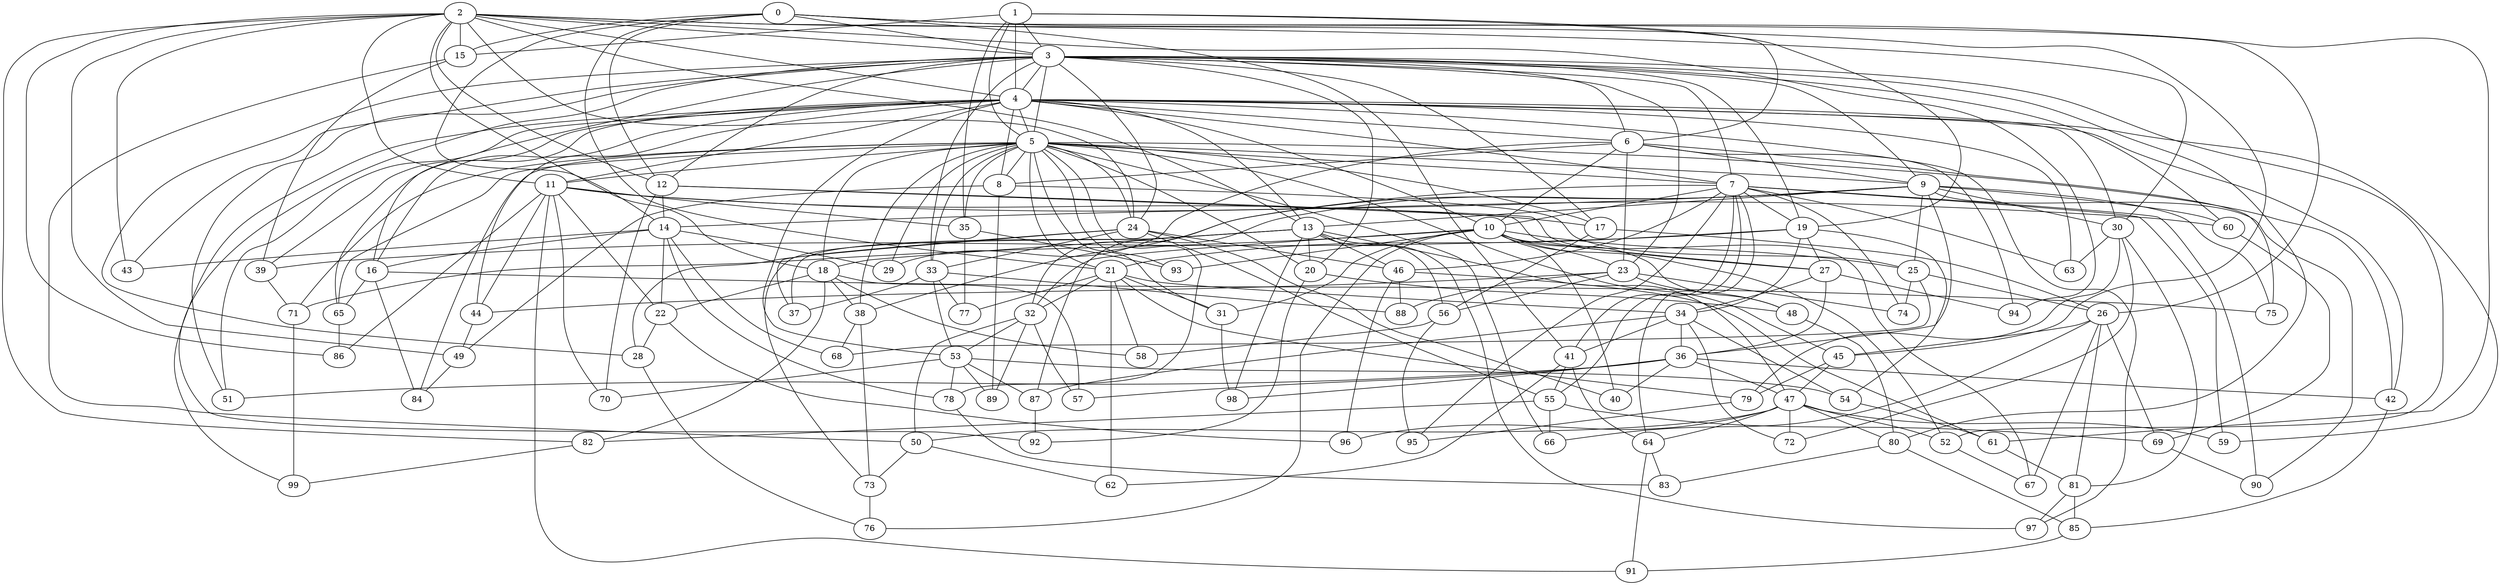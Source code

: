 strict graph "barabasi_albert_graph(100,3)" {
0;
1;
2;
3;
4;
5;
6;
7;
8;
9;
10;
11;
12;
13;
14;
15;
16;
17;
18;
19;
20;
21;
22;
23;
24;
25;
26;
27;
28;
29;
30;
31;
32;
33;
34;
35;
36;
37;
38;
39;
40;
41;
42;
43;
44;
45;
46;
47;
48;
49;
50;
51;
52;
53;
54;
55;
56;
57;
58;
59;
60;
61;
62;
63;
64;
65;
66;
67;
68;
69;
70;
71;
72;
73;
74;
75;
76;
77;
78;
79;
80;
81;
82;
83;
84;
85;
86;
87;
88;
89;
90;
91;
92;
93;
94;
95;
96;
97;
98;
99;
0 -- 3  [is_available=True, prob="1.0"];
0 -- 41  [is_available=True, prob="0.399859399711"];
0 -- 12  [is_available=True, prob="0.764046383361"];
0 -- 14  [is_available=True, prob="0.0888100180022"];
0 -- 15  [is_available=True, prob="0.0953109368407"];
0 -- 21  [is_available=True, prob="1.0"];
0 -- 26  [is_available=True, prob="0.226938394731"];
0 -- 61  [is_available=True, prob="0.523259593601"];
1 -- 35  [is_available=True, prob="1.0"];
1 -- 3  [is_available=True, prob="0.25197875242"];
1 -- 4  [is_available=True, prob="0.258937704515"];
1 -- 5  [is_available=True, prob="1.0"];
1 -- 6  [is_available=True, prob="0.566506493381"];
1 -- 15  [is_available=True, prob="0.0852288878748"];
1 -- 19  [is_available=True, prob="0.979611930115"];
2 -- 45  [is_available=True, prob="0.101037920399"];
2 -- 3  [is_available=True, prob="1.0"];
2 -- 4  [is_available=True, prob="0.594944247199"];
2 -- 49  [is_available=True, prob="0.225578739648"];
2 -- 11  [is_available=True, prob="0.000438491073742"];
2 -- 12  [is_available=True, prob="0.214861369797"];
2 -- 13  [is_available=True, prob="0.00687103488811"];
2 -- 15  [is_available=True, prob="0.756032052683"];
2 -- 43  [is_available=True, prob="0.866076553215"];
2 -- 18  [is_available=True, prob="0.811197643282"];
2 -- 82  [is_available=True, prob="0.0486432102049"];
2 -- 86  [is_available=True, prob="0.26412464452"];
2 -- 24  [is_available=True, prob="0.706266950197"];
2 -- 94  [is_available=True, prob="0.169203967472"];
2 -- 30  [is_available=True, prob="0.398331798589"];
3 -- 4  [is_available=True, prob="0.148858578898"];
3 -- 5  [is_available=True, prob="0.405059145701"];
3 -- 6  [is_available=True, prob="0.244539561305"];
3 -- 7  [is_available=True, prob="1.0"];
3 -- 9  [is_available=True, prob="1.0"];
3 -- 12  [is_available=True, prob="0.59888976036"];
3 -- 16  [is_available=True, prob="0.122945600059"];
3 -- 17  [is_available=True, prob="0.206136514883"];
3 -- 19  [is_available=True, prob="1.0"];
3 -- 20  [is_available=True, prob="0.185369318681"];
3 -- 23  [is_available=True, prob="0.658005482669"];
3 -- 24  [is_available=True, prob="0.457972739058"];
3 -- 28  [is_available=True, prob="1.0"];
3 -- 33  [is_available=True, prob="0.441895313284"];
3 -- 43  [is_available=True, prob="0.838410621668"];
3 -- 51  [is_available=True, prob="0.651489983088"];
3 -- 52  [is_available=True, prob="1.0"];
3 -- 60  [is_available=True, prob="0.786937413866"];
3 -- 80  [is_available=True, prob="0.189679289136"];
3 -- 92  [is_available=True, prob="0.488197035812"];
4 -- 5  [is_available=True, prob="0.239845789144"];
4 -- 6  [is_available=True, prob="0.581466517107"];
4 -- 7  [is_available=True, prob="0.472628850926"];
4 -- 8  [is_available=True, prob="1.0"];
4 -- 10  [is_available=True, prob="1.0"];
4 -- 11  [is_available=True, prob="0.32743395936"];
4 -- 13  [is_available=True, prob="1.0"];
4 -- 16  [is_available=True, prob="1.0"];
4 -- 30  [is_available=True, prob="0.0062008738366"];
4 -- 39  [is_available=True, prob="0.623450936624"];
4 -- 42  [is_available=True, prob="0.917218059636"];
4 -- 44  [is_available=True, prob="1.0"];
4 -- 51  [is_available=True, prob="0.883870531762"];
4 -- 53  [is_available=True, prob="0.184740223178"];
4 -- 59  [is_available=True, prob="0.113401231673"];
4 -- 63  [is_available=True, prob="0.497982815539"];
4 -- 65  [is_available=True, prob="0.0943490789047"];
4 -- 97  [is_available=True, prob="0.716299708172"];
4 -- 99  [is_available=True, prob="0.603112813986"];
5 -- 7  [is_available=True, prob="0.166680911955"];
5 -- 8  [is_available=True, prob="0.31781964019"];
5 -- 9  [is_available=True, prob="0.843616121286"];
5 -- 11  [is_available=True, prob="0.975697121292"];
5 -- 17  [is_available=True, prob="0.304814613231"];
5 -- 18  [is_available=True, prob="0.430322359533"];
5 -- 20  [is_available=True, prob="1.0"];
5 -- 21  [is_available=True, prob="0.77622166499"];
5 -- 24  [is_available=True, prob="1.0"];
5 -- 29  [is_available=True, prob="1.0"];
5 -- 31  [is_available=True, prob="0.562753292905"];
5 -- 33  [is_available=True, prob="0.677171069628"];
5 -- 35  [is_available=True, prob="0.0360548793482"];
5 -- 38  [is_available=True, prob="0.0723513891596"];
5 -- 42  [is_available=True, prob="0.895299454676"];
5 -- 45  [is_available=True, prob="0.571575669861"];
5 -- 65  [is_available=True, prob="0.327277805087"];
5 -- 66  [is_available=True, prob="0.22034438565"];
5 -- 71  [is_available=True, prob="1.0"];
5 -- 78  [is_available=True, prob="1.0"];
5 -- 84  [is_available=True, prob="0.00408624610273"];
5 -- 93  [is_available=True, prob="0.61530644016"];
6 -- 8  [is_available=True, prob="0.115986613535"];
6 -- 9  [is_available=True, prob="0.143634467858"];
6 -- 10  [is_available=True, prob="0.704298038645"];
6 -- 75  [is_available=True, prob="0.375668041457"];
6 -- 23  [is_available=True, prob="0.542670648733"];
6 -- 29  [is_available=True, prob="0.927986409574"];
6 -- 94  [is_available=True, prob="0.780827126604"];
7 -- 32  [is_available=True, prob="1.0"];
7 -- 64  [is_available=True, prob="0.617636824472"];
7 -- 95  [is_available=True, prob="0.277242879484"];
7 -- 41  [is_available=True, prob="0.81663157718"];
7 -- 10  [is_available=True, prob="0.261256314771"];
7 -- 46  [is_available=True, prob="0.850325835119"];
7 -- 19  [is_available=True, prob="1.0"];
7 -- 55  [is_available=True, prob="0.950834937536"];
7 -- 90  [is_available=True, prob="0.562217500349"];
7 -- 59  [is_available=True, prob="0.124422080544"];
7 -- 74  [is_available=True, prob="0.717765378984"];
7 -- 63  [is_available=True, prob="0.360736233184"];
8 -- 49  [is_available=True, prob="0.494614636284"];
8 -- 89  [is_available=True, prob="0.614706424785"];
8 -- 25  [is_available=True, prob="0.64000940856"];
9 -- 36  [is_available=True, prob="0.121290895784"];
9 -- 75  [is_available=True, prob="1.0"];
9 -- 13  [is_available=True, prob="1.0"];
9 -- 14  [is_available=True, prob="0.736920605728"];
9 -- 87  [is_available=True, prob="0.81925453695"];
9 -- 25  [is_available=True, prob="1.0"];
9 -- 90  [is_available=True, prob="0.305954606116"];
9 -- 38  [is_available=True, prob="0.16647855117"];
9 -- 60  [is_available=True, prob="1.0"];
9 -- 30  [is_available=True, prob="0.0557982298352"];
10 -- 32  [is_available=True, prob="1.0"];
10 -- 40  [is_available=True, prob="1.0"];
10 -- 71  [is_available=True, prob="1.0"];
10 -- 76  [is_available=True, prob="0.902097369456"];
10 -- 48  [is_available=True, prob="0.625495086541"];
10 -- 52  [is_available=True, prob="0.621488891893"];
10 -- 23  [is_available=True, prob="0.665619175481"];
10 -- 25  [is_available=True, prob="0.402016752766"];
10 -- 27  [is_available=True, prob="0.89062882402"];
10 -- 93  [is_available=True, prob="0.829804116506"];
10 -- 31  [is_available=True, prob="0.18010916394"];
11 -- 35  [is_available=True, prob="1.0"];
11 -- 70  [is_available=True, prob="0.01952890442"];
11 -- 44  [is_available=True, prob="0.218491025176"];
11 -- 86  [is_available=True, prob="0.714452077161"];
11 -- 17  [is_available=True, prob="0.338452439644"];
11 -- 22  [is_available=True, prob="1.0"];
11 -- 91  [is_available=True, prob="0.314319370199"];
11 -- 60  [is_available=True, prob="1.0"];
12 -- 70  [is_available=True, prob="1.0"];
12 -- 14  [is_available=True, prob="0.366846814429"];
12 -- 67  [is_available=True, prob="1.0"];
12 -- 27  [is_available=True, prob="1.0"];
13 -- 97  [is_available=True, prob="0.675820694946"];
13 -- 37  [is_available=True, prob="1.0"];
13 -- 98  [is_available=True, prob="0.891720601949"];
13 -- 46  [is_available=True, prob="1.0"];
13 -- 47  [is_available=True, prob="0.222112378877"];
13 -- 18  [is_available=True, prob="1.0"];
13 -- 20  [is_available=True, prob="0.974759574815"];
13 -- 73  [is_available=True, prob="0.201841274196"];
13 -- 56  [is_available=True, prob="0.971333667165"];
14 -- 68  [is_available=True, prob="0.732878784681"];
14 -- 43  [is_available=True, prob="0.466234683687"];
14 -- 78  [is_available=True, prob="0.433252919429"];
14 -- 16  [is_available=True, prob="0.885774587201"];
14 -- 22  [is_available=True, prob="0.606836196659"];
14 -- 29  [is_available=True, prob="1.0"];
15 -- 50  [is_available=True, prob="1.0"];
15 -- 39  [is_available=True, prob="0.782578452299"];
16 -- 65  [is_available=True, prob="1.0"];
16 -- 75  [is_available=True, prob="0.345413027072"];
16 -- 84  [is_available=True, prob="0.934445998046"];
17 -- 56  [is_available=True, prob="1.0"];
17 -- 26  [is_available=True, prob="0.956510017813"];
18 -- 38  [is_available=True, prob="0.0604434525519"];
18 -- 82  [is_available=True, prob="0.773760484847"];
18 -- 22  [is_available=True, prob="0.720940835157"];
18 -- 57  [is_available=True, prob="0.408399103878"];
18 -- 58  [is_available=True, prob="0.474318202431"];
19 -- 34  [is_available=True, prob="0.95664194734"];
19 -- 39  [is_available=True, prob="0.414399526777"];
19 -- 21  [is_available=True, prob="1.0"];
19 -- 54  [is_available=True, prob="0.538333498678"];
19 -- 27  [is_available=True, prob="0.49765489028"];
20 -- 48  [is_available=True, prob="0.764351857136"];
20 -- 92  [is_available=True, prob="0.206753352973"];
21 -- 32  [is_available=True, prob="0.582351756232"];
21 -- 34  [is_available=True, prob="0.724684319151"];
21 -- 77  [is_available=True, prob="1.0"];
21 -- 79  [is_available=True, prob="0.371261928592"];
21 -- 58  [is_available=True, prob="0.310248012172"];
21 -- 62  [is_available=True, prob="1.0"];
21 -- 31  [is_available=True, prob="1.0"];
22 -- 96  [is_available=True, prob="0.451141032433"];
22 -- 28  [is_available=True, prob="0.0685282933224"];
23 -- 44  [is_available=True, prob="1.0"];
23 -- 48  [is_available=True, prob="0.574509595456"];
23 -- 88  [is_available=True, prob="0.423180564266"];
23 -- 56  [is_available=True, prob="0.881845357732"];
23 -- 74  [is_available=True, prob="0.952941773006"];
24 -- 33  [is_available=True, prob="1.0"];
24 -- 40  [is_available=True, prob="0.217555457558"];
24 -- 46  [is_available=True, prob="0.951701793154"];
24 -- 55  [is_available=True, prob="0.921457338607"];
24 -- 28  [is_available=True, prob="0.137805192223"];
24 -- 37  [is_available=True, prob="0.345249883354"];
25 -- 68  [is_available=True, prob="0.18978963744"];
25 -- 26  [is_available=True, prob="0.0275063472923"];
25 -- 74  [is_available=True, prob="0.856564384327"];
26 -- 66  [is_available=True, prob="1.0"];
26 -- 67  [is_available=True, prob="0.888357234911"];
26 -- 69  [is_available=True, prob="0.155055605088"];
26 -- 81  [is_available=True, prob="0.119126886968"];
26 -- 45  [is_available=True, prob="0.551689837085"];
27 -- 34  [is_available=True, prob="0.257719858159"];
27 -- 36  [is_available=True, prob="0.513043981249"];
27 -- 94  [is_available=True, prob="1.0"];
28 -- 76  [is_available=True, prob="0.546745157922"];
30 -- 72  [is_available=True, prob="0.633596196754"];
30 -- 79  [is_available=True, prob="1.0"];
30 -- 81  [is_available=True, prob="0.552274132627"];
30 -- 63  [is_available=True, prob="1.0"];
31 -- 98  [is_available=True, prob="0.0856657899454"];
32 -- 50  [is_available=True, prob="0.631378638082"];
32 -- 53  [is_available=True, prob="0.127329268981"];
32 -- 89  [is_available=True, prob="0.277418019936"];
32 -- 57  [is_available=True, prob="0.304708812725"];
33 -- 77  [is_available=True, prob="0.544422830905"];
33 -- 88  [is_available=True, prob="0.0666075224107"];
33 -- 53  [is_available=True, prob="0.422310951299"];
33 -- 37  [is_available=True, prob="1.0"];
34 -- 36  [is_available=True, prob="1.0"];
34 -- 72  [is_available=True, prob="0.0340761333438"];
34 -- 41  [is_available=True, prob="0.657997815721"];
34 -- 54  [is_available=True, prob="0.0281890469847"];
34 -- 87  [is_available=True, prob="0.152141470399"];
35 -- 93  [is_available=True, prob="0.548042224141"];
35 -- 77  [is_available=True, prob="0.556902128575"];
36 -- 40  [is_available=True, prob="0.574957243682"];
36 -- 42  [is_available=True, prob="1.0"];
36 -- 98  [is_available=True, prob="0.42550993611"];
36 -- 47  [is_available=True, prob="0.75039007008"];
36 -- 51  [is_available=True, prob="0.886779981625"];
36 -- 57  [is_available=True, prob="0.690260793498"];
38 -- 68  [is_available=True, prob="0.610023498109"];
38 -- 73  [is_available=True, prob="0.00314057963259"];
39 -- 71  [is_available=True, prob="1.0"];
41 -- 64  [is_available=True, prob="0.482894582202"];
41 -- 55  [is_available=True, prob="0.0576789683129"];
41 -- 62  [is_available=True, prob="0.552415369405"];
42 -- 85  [is_available=True, prob="0.825338041668"];
44 -- 49  [is_available=True, prob="0.758447191392"];
45 -- 79  [is_available=True, prob="0.760639801595"];
45 -- 47  [is_available=True, prob="0.0587835895266"];
46 -- 96  [is_available=True, prob="0.15304049807"];
46 -- 88  [is_available=True, prob="0.911157515202"];
46 -- 61  [is_available=True, prob="0.0708164958757"];
47 -- 64  [is_available=True, prob="1.0"];
47 -- 96  [is_available=True, prob="0.741067469397"];
47 -- 72  [is_available=True, prob="0.0234417950444"];
47 -- 80  [is_available=True, prob="0.824368848477"];
47 -- 50  [is_available=True, prob="1.0"];
47 -- 52  [is_available=True, prob="1.0"];
47 -- 59  [is_available=True, prob="1.0"];
48 -- 80  [is_available=True, prob="0.518787062378"];
49 -- 84  [is_available=True, prob="1.0"];
50 -- 73  [is_available=True, prob="0.983879009383"];
50 -- 62  [is_available=True, prob="0.169028313954"];
52 -- 67  [is_available=True, prob="1.0"];
53 -- 70  [is_available=True, prob="0.210909611398"];
53 -- 78  [is_available=True, prob="0.51863186035"];
53 -- 54  [is_available=True, prob="0.585303994046"];
53 -- 87  [is_available=True, prob="1.0"];
53 -- 89  [is_available=True, prob="0.439416650675"];
54 -- 61  [is_available=True, prob="1.0"];
55 -- 66  [is_available=True, prob="0.112216175076"];
55 -- 69  [is_available=True, prob="0.948137321722"];
55 -- 82  [is_available=True, prob="1.0"];
56 -- 58  [is_available=True, prob="0.413088700175"];
56 -- 95  [is_available=True, prob="0.451275334149"];
60 -- 69  [is_available=True, prob="0.245975097074"];
61 -- 81  [is_available=True, prob="0.874086052777"];
64 -- 91  [is_available=True, prob="0.223202558249"];
64 -- 83  [is_available=True, prob="0.993665491488"];
65 -- 86  [is_available=True, prob="0.675354093152"];
69 -- 90  [is_available=True, prob="0.998414529116"];
71 -- 99  [is_available=True, prob="0.877283257396"];
73 -- 76  [is_available=True, prob="0.728354452916"];
78 -- 83  [is_available=True, prob="1.0"];
79 -- 95  [is_available=True, prob="1.0"];
80 -- 83  [is_available=True, prob="0.0825586700834"];
80 -- 85  [is_available=True, prob="0.925056676947"];
81 -- 97  [is_available=True, prob="0.239187113138"];
81 -- 85  [is_available=True, prob="0.524834668031"];
82 -- 99  [is_available=True, prob="0.726902453393"];
85 -- 91  [is_available=True, prob="1.0"];
87 -- 92  [is_available=True, prob="0.358640771641"];
}
